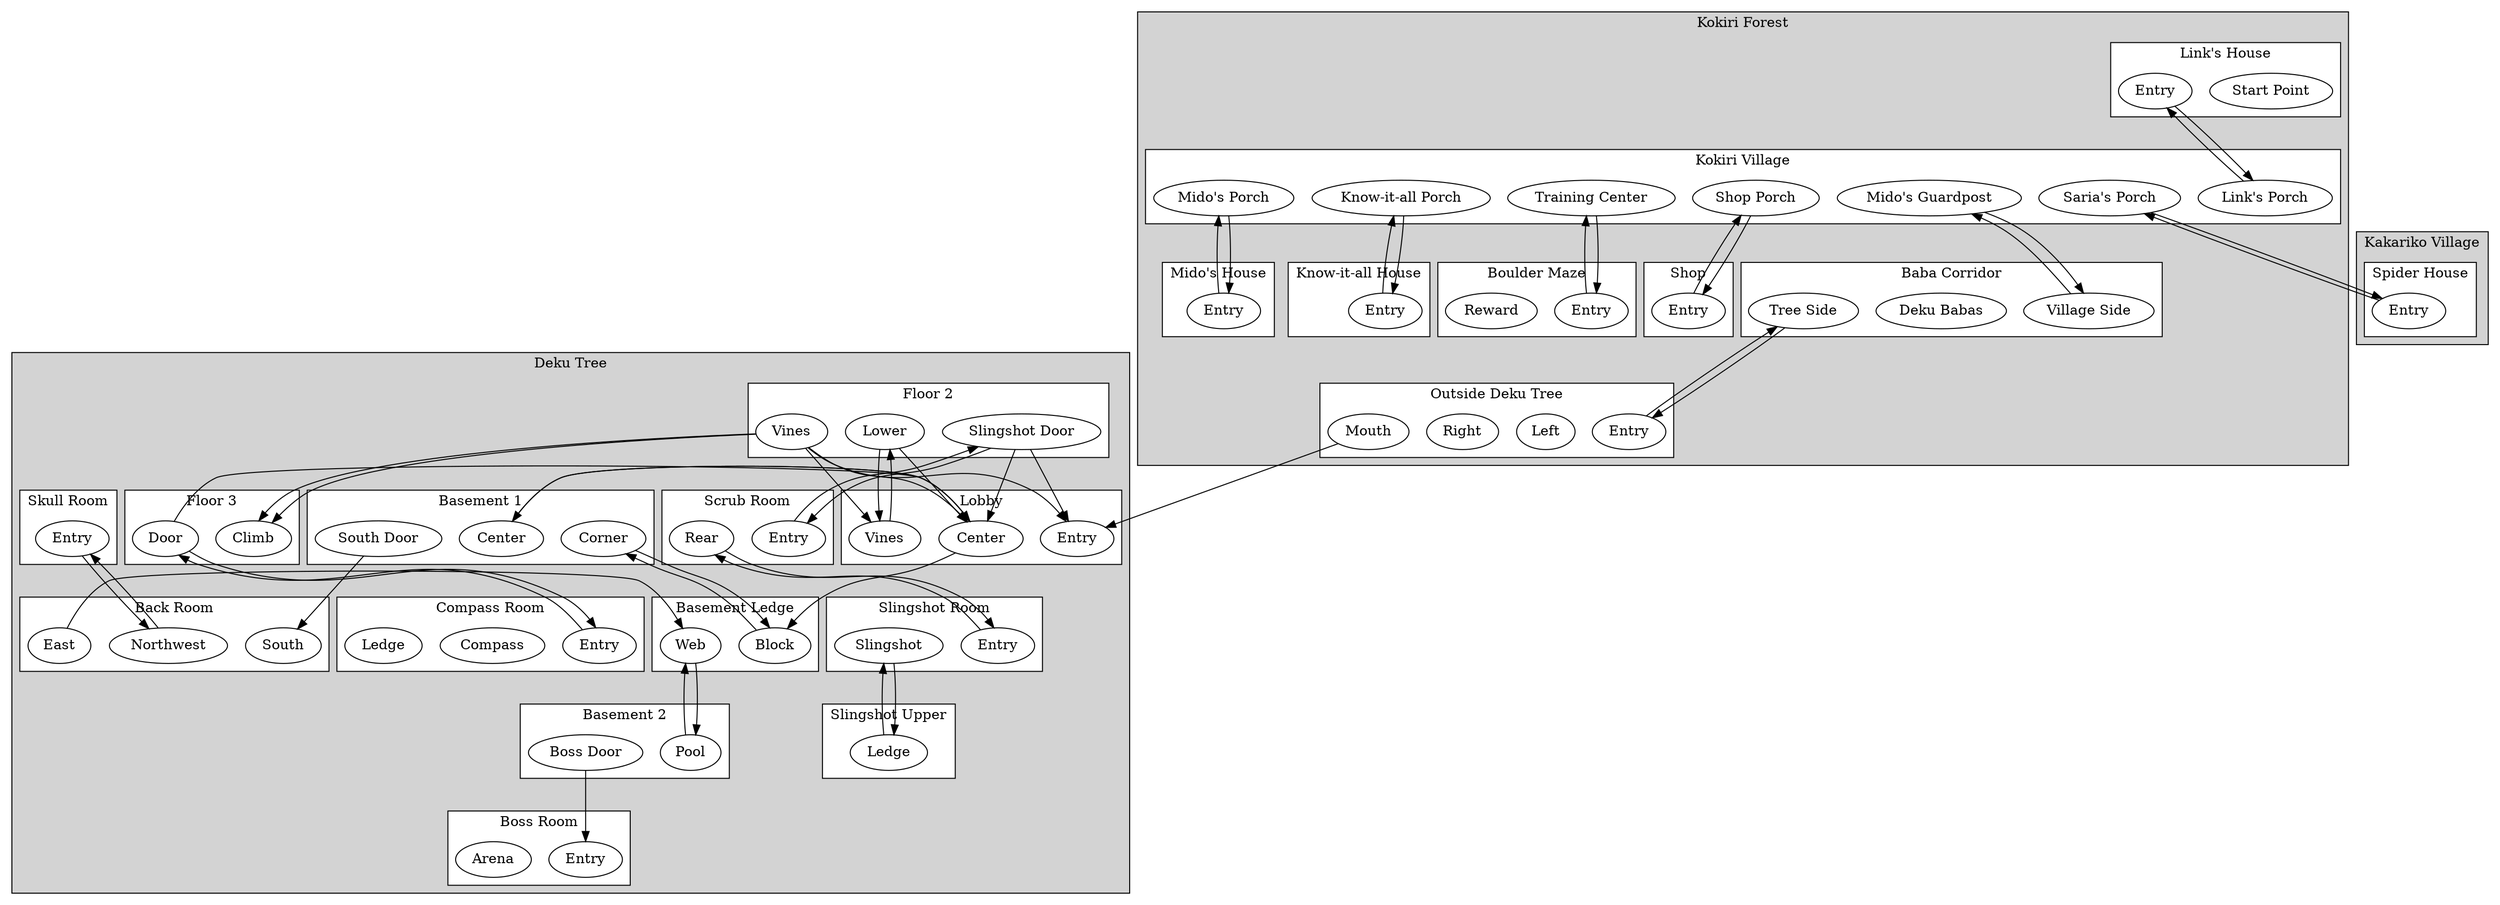 digraph sample {
    ranksep=1.0;
    subgraph cluster_Deku_Tree {
        subgraph cluster_Deku_Tree__Lobby {
            Deku_Tree__Lobby__Entry [label = "Entry"];
            Deku_Tree__Lobby__Center [label = "Center"];
            Deku_Tree__Lobby__Vines [label = "Vines"];
            label = "Lobby";
            bgcolor = "white";
        }
        subgraph cluster_Deku_Tree__Floor_2 {
            Deku_Tree__Floor_2__Lower [label = "Lower"];
            Deku_Tree__Floor_2__Vines [label = "Vines"];
            Deku_Tree__Floor_2__Slingshot_Door [label = "Slingshot Door"];
            label = "Floor 2";
            bgcolor = "white";
        }
        subgraph cluster_Deku_Tree__Scrub_Room {
            Deku_Tree__Scrub_Room__Entry [label = "Entry"];
            Deku_Tree__Scrub_Room__Rear [label = "Rear"];
            label = "Scrub Room";
            bgcolor = "white";
        }
        subgraph cluster_Deku_Tree__Slingshot_Room {
            Deku_Tree__Slingshot_Room__Entry [label = "Entry"];
            Deku_Tree__Slingshot_Room__Slingshot [label = "Slingshot"];
            label = "Slingshot Room";
            bgcolor = "white";
        }
        subgraph cluster_Deku_Tree__Slingshot_Upper {
            Deku_Tree__Slingshot_Upper__Ledge [label = "Ledge"];
            label = "Slingshot Upper";
            bgcolor = "white";
        }
        subgraph cluster_Deku_Tree__Floor_3 {
            Deku_Tree__Floor_3__Climb [label = "Climb"];
            Deku_Tree__Floor_3__Door [label = "Door"];
            label = "Floor 3";
            bgcolor = "white";
        }
        subgraph cluster_Deku_Tree__Compass_Room {
            Deku_Tree__Compass_Room__Entry [label = "Entry"];
            Deku_Tree__Compass_Room__Compass [label = "Compass"];
            Deku_Tree__Compass_Room__Ledge [label = "Ledge"];
            label = "Compass Room";
            bgcolor = "white";
        }
        subgraph cluster_Deku_Tree__Basement_1 {
            Deku_Tree__Basement_1__Center [label = "Center"];
            Deku_Tree__Basement_1__Corner [label = "Corner"];
            Deku_Tree__Basement_1__South_Door [label = "South Door"];
            label = "Basement 1";
            bgcolor = "white";
        }
        subgraph cluster_Deku_Tree__Back_Room {
            Deku_Tree__Back_Room__South [label = "South"];
            Deku_Tree__Back_Room__Northwest [label = "Northwest"];
            Deku_Tree__Back_Room__East [label = "East"];
            label = "Back Room";
            bgcolor = "white";
        }
        subgraph cluster_Deku_Tree__Skull_Room {
            Deku_Tree__Skull_Room__Entry [label = "Entry"];
            label = "Skull Room";
            bgcolor = "white";
        }
        subgraph cluster_Deku_Tree__Basement_Ledge {
            Deku_Tree__Basement_Ledge__Block [label = "Block"];
            Deku_Tree__Basement_Ledge__Web [label = "Web"];
            label = "Basement Ledge";
            bgcolor = "white";
        }
        subgraph cluster_Deku_Tree__Basement_2 {
            Deku_Tree__Basement_2__Pool [label = "Pool"];
            Deku_Tree__Basement_2__Boss_Door [label = "Boss Door"];
            label = "Basement 2";
            bgcolor = "white";
        }
        subgraph cluster_Deku_Tree__Boss_Room {
            Deku_Tree__Boss_Room__Entry [label = "Entry"];
            Deku_Tree__Boss_Room__Arena [label = "Arena"];
            label = "Boss Room";
            bgcolor = "white";
        }
        label = "Deku Tree";
        bgcolor = "lightgrey";
    }
    subgraph cluster_KF {
        subgraph cluster_KF__Links_House {
            KF__Links_House__Start_Point [label = "Start Point"];
            KF__Links_House__Entry [label = "Entry"];
            label = "Link's House";
            bgcolor = "white";
        }
        subgraph cluster_KF__Kokiri_Village {
            KF__Kokiri_Village__Links_Porch [label = "Link's Porch"];
            KF__Kokiri_Village__Midos_Porch [label = "Mido's Porch"];
            KF__Kokiri_Village__Know_it_all_Porch [label = "Know-it-all Porch"];
            KF__Kokiri_Village__Training_Center [label = "Training Center"];
            KF__Kokiri_Village__Shop_Porch [label = "Shop Porch"];
            KF__Kokiri_Village__Sarias_Porch [label = "Saria's Porch"];
            KF__Kokiri_Village__Midos_Guardpost [label = "Mido's Guardpost"];
            label = "Kokiri Village";
            bgcolor = "white";
        }
        subgraph cluster_KF__Boulder_Maze {
            KF__Boulder_Maze__Entry [label = "Entry"];
            KF__Boulder_Maze__Reward [label = "Reward"];
            label = "Boulder Maze";
            bgcolor = "white";
        }
        subgraph cluster_KF__Baba_Corridor {
            KF__Baba_Corridor__Village_Side [label = "Village Side"];
            KF__Baba_Corridor__Deku_Babas [label = "Deku Babas"];
            KF__Baba_Corridor__Tree_Side [label = "Tree Side"];
            label = "Baba Corridor";
            bgcolor = "white";
        }
        subgraph cluster_KF__Outside_Deku_Tree {
            KF__Outside_Deku_Tree__Entry [label = "Entry"];
            KF__Outside_Deku_Tree__Left [label = "Left"];
            KF__Outside_Deku_Tree__Right [label = "Right"];
            KF__Outside_Deku_Tree__Mouth [label = "Mouth"];
            label = "Outside Deku Tree";
            bgcolor = "white";
        }
        subgraph cluster_KF__Midos_House {
            KF__Midos_House__Entry [label = "Entry"];
            label = "Mido's House";
            bgcolor = "white";
        }
        subgraph cluster_KF__Know_it_all_House {
            KF__Know_it_all_House__Entry [label = "Entry"];
            label = "Know-it-all House";
            bgcolor = "white";
        }
        subgraph cluster_KF__Shop {
            KF__Shop__Entry [label = "Entry"];
            label = "Shop";
            bgcolor = "white";
        }
        label = "Kokiri Forest";
        bgcolor = "lightgrey";
    }
    subgraph cluster_Kak {
        subgraph cluster_Kak__Spider_House {
            Kak__Spider_House__Entry [label = "Entry"];
            label = "Spider House";
            bgcolor = "white";
        }
        label = "Kakariko Village";
        bgcolor = "lightgrey";
    }
    Deku_Tree__Lobby__Center -> Deku_Tree__Basement_1__Center;
    Deku_Tree__Lobby__Center -> Deku_Tree__Basement_Ledge__Block;
    Deku_Tree__Lobby__Vines -> Deku_Tree__Floor_2__Lower;
    Deku_Tree__Floor_2__Lower -> Deku_Tree__Lobby__Vines;
    Deku_Tree__Floor_2__Lower -> Deku_Tree__Lobby__Center;
    Deku_Tree__Floor_2__Vines -> Deku_Tree__Floor_3__Climb;
    Deku_Tree__Floor_2__Vines -> Deku_Tree__Floor_3__Climb;
    Deku_Tree__Floor_2__Vines -> Deku_Tree__Lobby__Vines;
    Deku_Tree__Floor_2__Vines -> Deku_Tree__Lobby__Entry;
    Deku_Tree__Floor_2__Vines -> Deku_Tree__Lobby__Center;
    Deku_Tree__Floor_2__Slingshot_Door -> Deku_Tree__Scrub_Room__Entry;
    Deku_Tree__Floor_2__Slingshot_Door -> Deku_Tree__Lobby__Entry;
    Deku_Tree__Floor_2__Slingshot_Door -> Deku_Tree__Lobby__Center;
    Deku_Tree__Scrub_Room__Entry -> Deku_Tree__Floor_2__Slingshot_Door;
    Deku_Tree__Scrub_Room__Rear -> Deku_Tree__Slingshot_Room__Entry;
    Deku_Tree__Slingshot_Room__Entry -> Deku_Tree__Scrub_Room__Rear;
    Deku_Tree__Slingshot_Room__Slingshot -> Deku_Tree__Slingshot_Upper__Ledge;
    Deku_Tree__Slingshot_Upper__Ledge -> Deku_Tree__Slingshot_Room__Slingshot;
    Deku_Tree__Floor_3__Door -> Deku_Tree__Compass_Room__Entry;
    Deku_Tree__Floor_3__Door -> Deku_Tree__Lobby__Center;
    Deku_Tree__Compass_Room__Entry -> Deku_Tree__Floor_3__Door;
    Deku_Tree__Basement_1__Center -> Deku_Tree__Lobby__Center;
    Deku_Tree__Basement_1__Corner -> Deku_Tree__Basement_Ledge__Block;
    Deku_Tree__Basement_1__South_Door -> Deku_Tree__Back_Room__South;
    Deku_Tree__Back_Room__Northwest -> Deku_Tree__Skull_Room__Entry;
    Deku_Tree__Back_Room__East -> Deku_Tree__Basement_Ledge__Web;
    Deku_Tree__Skull_Room__Entry -> Deku_Tree__Back_Room__Northwest;
    Deku_Tree__Basement_Ledge__Block -> Deku_Tree__Basement_1__Corner;
    Deku_Tree__Basement_Ledge__Web -> Deku_Tree__Basement_2__Pool;
    Deku_Tree__Basement_2__Pool -> Deku_Tree__Basement_Ledge__Web;
    Deku_Tree__Basement_2__Boss_Door -> Deku_Tree__Boss_Room__Entry;
    KF__Links_House__Entry -> KF__Kokiri_Village__Links_Porch;
    KF__Kokiri_Village__Links_Porch -> KF__Links_House__Entry;
    KF__Kokiri_Village__Midos_Porch -> KF__Midos_House__Entry;
    KF__Kokiri_Village__Know_it_all_Porch -> KF__Know_it_all_House__Entry;
    KF__Kokiri_Village__Training_Center -> KF__Boulder_Maze__Entry;
    KF__Kokiri_Village__Shop_Porch -> KF__Shop__Entry;
    KF__Kokiri_Village__Sarias_Porch -> Kak__Spider_House__Entry;
    KF__Kokiri_Village__Midos_Guardpost -> KF__Baba_Corridor__Village_Side;
    KF__Boulder_Maze__Entry -> KF__Kokiri_Village__Training_Center;
    KF__Baba_Corridor__Village_Side -> KF__Kokiri_Village__Midos_Guardpost;
    KF__Baba_Corridor__Tree_Side -> KF__Outside_Deku_Tree__Entry;
    KF__Outside_Deku_Tree__Entry -> KF__Baba_Corridor__Tree_Side;
    KF__Outside_Deku_Tree__Mouth -> Deku_Tree__Lobby__Entry;
    KF__Midos_House__Entry -> KF__Kokiri_Village__Midos_Porch;
    KF__Know_it_all_House__Entry -> KF__Kokiri_Village__Know_it_all_Porch;
    KF__Shop__Entry -> KF__Kokiri_Village__Shop_Porch;
    Kak__Spider_House__Entry -> KF__Kokiri_Village__Sarias_Porch;
}